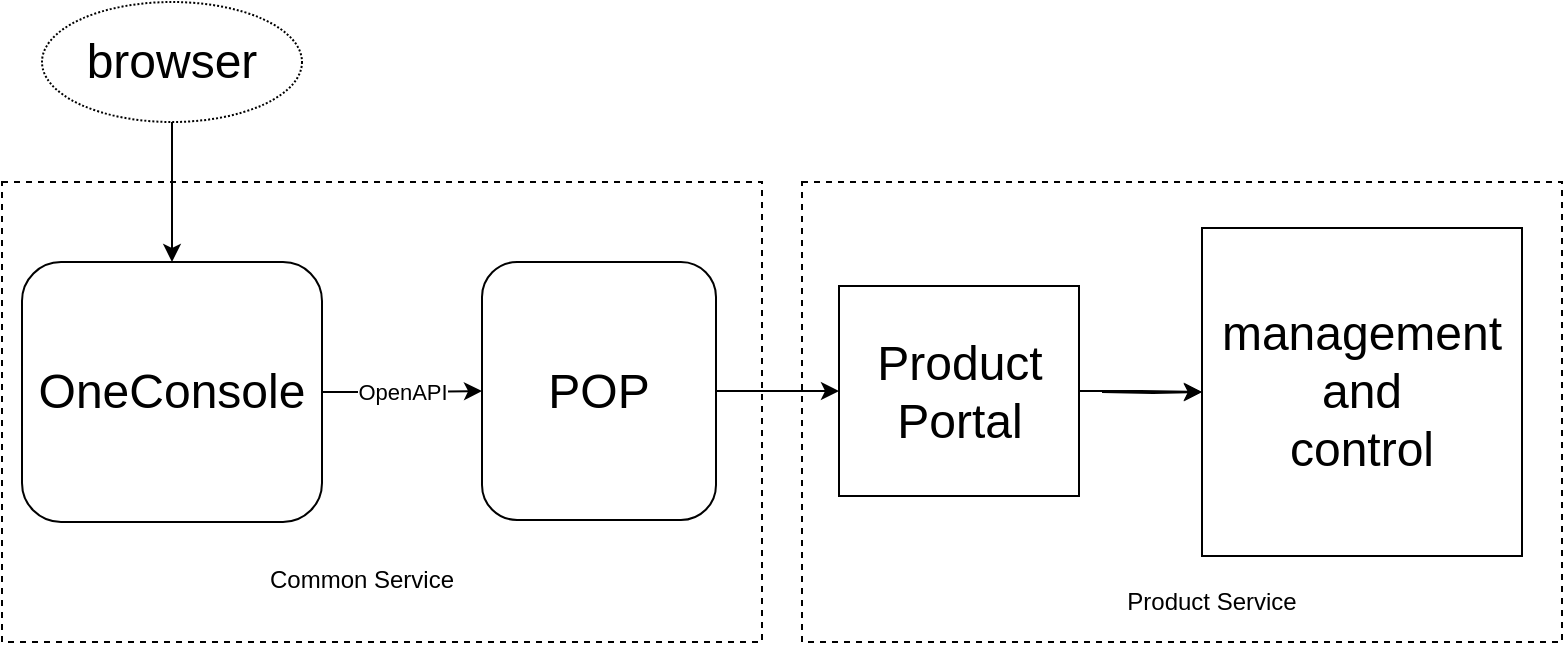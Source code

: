 <mxfile version="10.5.7" type="github"><diagram id="1QZSO5f7R2nLDMuOFDgz" name="Page-1"><mxGraphModel dx="918" dy="625" grid="1" gridSize="10" guides="1" tooltips="1" connect="1" arrows="1" fold="1" page="1" pageScale="1" pageWidth="827" pageHeight="1169" math="0" shadow="0"><root><mxCell id="0"/><mxCell id="1" parent="0"/><mxCell id="df_LVdAOA-iDfKw6djMO-2" value="&lt;font style=&quot;font-size: 24px&quot;&gt;OneConsole&lt;/font&gt;" style="rounded=1;whiteSpace=wrap;html=1;" parent="1" vertex="1"><mxGeometry x="50" y="160" width="150" height="130" as="geometry"/></mxCell><mxCell id="eY2ezrg2rdxT0gkbb6Jo-6" style="edgeStyle=orthogonalEdgeStyle;rounded=0;orthogonalLoop=1;jettySize=auto;html=1;entryX=0.5;entryY=0;entryDx=0;entryDy=0;" edge="1" parent="1" source="df_LVdAOA-iDfKw6djMO-4" target="df_LVdAOA-iDfKw6djMO-2"><mxGeometry relative="1" as="geometry"/></mxCell><mxCell id="df_LVdAOA-iDfKw6djMO-4" value="&lt;font style=&quot;font-size: 24px&quot;&gt;browser&lt;/font&gt;" style="ellipse;whiteSpace=wrap;html=1;dashed=1;dashPattern=1 1;" parent="1" vertex="1"><mxGeometry x="60" y="30" width="130" height="60" as="geometry"/></mxCell><mxCell id="df_LVdAOA-iDfKw6djMO-5" value="&lt;span&gt;&lt;font style=&quot;font-size: 24px&quot;&gt;management &lt;br&gt;and &lt;br&gt;control&lt;/font&gt;&lt;/span&gt;" style="whiteSpace=wrap;html=1;aspect=fixed;" parent="1" vertex="1"><mxGeometry x="640" y="143" width="160" height="164" as="geometry"/></mxCell><mxCell id="eY2ezrg2rdxT0gkbb6Jo-14" style="edgeStyle=orthogonalEdgeStyle;rounded=0;orthogonalLoop=1;jettySize=auto;html=1;entryX=0;entryY=0.5;entryDx=0;entryDy=0;" edge="1" parent="1" source="eY2ezrg2rdxT0gkbb6Jo-1" target="eY2ezrg2rdxT0gkbb6Jo-18"><mxGeometry relative="1" as="geometry"><mxPoint x="460" y="225" as="targetPoint"/></mxGeometry></mxCell><mxCell id="eY2ezrg2rdxT0gkbb6Jo-1" value="&lt;span style=&quot;font-size: 24px&quot;&gt;POP&lt;/span&gt;" style="rounded=1;whiteSpace=wrap;html=1;" vertex="1" parent="1"><mxGeometry x="280" y="160" width="117" height="129" as="geometry"/></mxCell><mxCell id="eY2ezrg2rdxT0gkbb6Jo-12" value="OpenAPI" style="edgeStyle=orthogonalEdgeStyle;rounded=0;orthogonalLoop=1;jettySize=auto;html=1;entryX=0;entryY=0.5;entryDx=0;entryDy=0;" edge="1" parent="1" source="df_LVdAOA-iDfKw6djMO-2" target="eY2ezrg2rdxT0gkbb6Jo-1"><mxGeometry relative="1" as="geometry"/></mxCell><mxCell id="eY2ezrg2rdxT0gkbb6Jo-17" style="edgeStyle=orthogonalEdgeStyle;rounded=0;orthogonalLoop=1;jettySize=auto;html=1;entryX=0;entryY=0.5;entryDx=0;entryDy=0;" edge="1" parent="1" target="df_LVdAOA-iDfKw6djMO-5"><mxGeometry relative="1" as="geometry"><mxPoint x="590" y="225" as="sourcePoint"/></mxGeometry></mxCell><mxCell id="eY2ezrg2rdxT0gkbb6Jo-19" value="" style="edgeStyle=orthogonalEdgeStyle;rounded=0;orthogonalLoop=1;jettySize=auto;html=1;" edge="1" parent="1" source="eY2ezrg2rdxT0gkbb6Jo-18" target="df_LVdAOA-iDfKw6djMO-5"><mxGeometry relative="1" as="geometry"/></mxCell><mxCell id="eY2ezrg2rdxT0gkbb6Jo-18" value="&lt;span&gt;&lt;font style=&quot;font-size: 24px&quot;&gt;Product Portal&lt;/font&gt;&lt;/span&gt;" style="rounded=0;whiteSpace=wrap;html=1;" vertex="1" parent="1"><mxGeometry x="458.5" y="172" width="120" height="105" as="geometry"/></mxCell><mxCell id="eY2ezrg2rdxT0gkbb6Jo-20" value="" style="rounded=0;whiteSpace=wrap;html=1;dashed=1;fillColor=none;" vertex="1" parent="1"><mxGeometry x="40" y="120" width="380" height="230" as="geometry"/></mxCell><mxCell id="eY2ezrg2rdxT0gkbb6Jo-21" value="Common Service" style="text;html=1;strokeColor=none;fillColor=none;align=center;verticalAlign=middle;whiteSpace=wrap;rounded=0;dashed=1;" vertex="1" parent="1"><mxGeometry x="170" y="289" width="100" height="60" as="geometry"/></mxCell><mxCell id="eY2ezrg2rdxT0gkbb6Jo-22" value="" style="rounded=0;whiteSpace=wrap;html=1;dashed=1;fillColor=none;" vertex="1" parent="1"><mxGeometry x="440" y="120" width="380" height="230" as="geometry"/></mxCell><mxCell id="eY2ezrg2rdxT0gkbb6Jo-23" value="Product Service" style="text;html=1;strokeColor=none;fillColor=none;align=center;verticalAlign=middle;whiteSpace=wrap;rounded=0;dashed=1;" vertex="1" parent="1"><mxGeometry x="590" y="310" width="110" height="39" as="geometry"/></mxCell></root></mxGraphModel></diagram></mxfile>